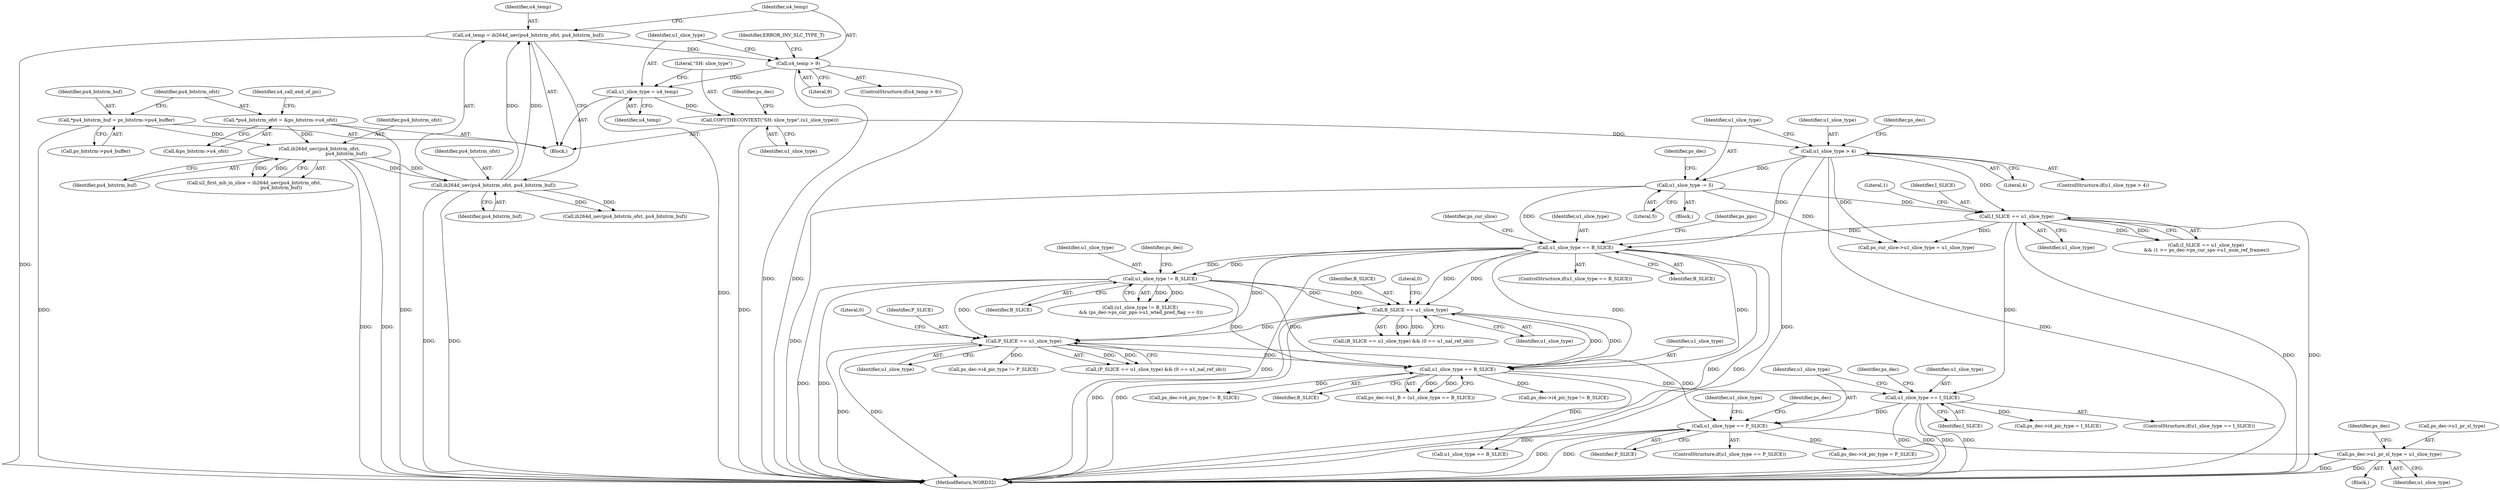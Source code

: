digraph "0_Android_494561291a503840f385fbcd11d9bc5f4dc502b8_2@pointer" {
"1002419" [label="(Call,ps_dec->u1_pr_sl_type = u1_slice_type)"];
"1002403" [label="(Call,u1_slice_type == P_SLICE)"];
"1002368" [label="(Call,u1_slice_type == I_SLICE)"];
"1002254" [label="(Call,u1_slice_type == B_SLICE)"];
"1001811" [label="(Call,P_SLICE == u1_slice_type)"];
"1001720" [label="(Call,u1_slice_type != B_SLICE)"];
"1001497" [label="(Call,u1_slice_type == B_SLICE)"];
"1000300" [label="(Call,u1_slice_type -= 5)"];
"1000296" [label="(Call,u1_slice_type > 4)"];
"1000287" [label="(Call,COPYTHECONTEXT(\"SH: slice_type\",(u1_slice_type)))"];
"1000284" [label="(Call,u1_slice_type = u4_temp)"];
"1000279" [label="(Call,u4_temp > 9)"];
"1000273" [label="(Call,u4_temp = ih264d_uev(pu4_bitstrm_ofst, pu4_bitstrm_buf))"];
"1000275" [label="(Call,ih264d_uev(pu4_bitstrm_ofst, pu4_bitstrm_buf))"];
"1000235" [label="(Call,ih264d_uev(pu4_bitstrm_ofst,\n                                     pu4_bitstrm_buf))"];
"1000207" [label="(Call,*pu4_bitstrm_ofst = &ps_bitstrm->u4_ofst)"];
"1000201" [label="(Call,*pu4_bitstrm_buf = ps_bitstrm->pu4_buffer)"];
"1000345" [label="(Call,I_SLICE == u1_slice_type)"];
"1001796" [label="(Call,B_SLICE == u1_slice_type)"];
"1001498" [label="(Identifier,u1_slice_type)"];
"1000288" [label="(Literal,\"SH: slice_type\")"];
"1002405" [label="(Identifier,P_SLICE)"];
"1001496" [label="(ControlStructure,if(u1_slice_type == B_SLICE))"];
"1002391" [label="(Call,ps_dec->i4_pic_type != P_SLICE)"];
"1000298" [label="(Literal,4)"];
"1000224" [label="(Identifier,u4_call_end_of_pic)"];
"1002370" [label="(Identifier,I_SLICE)"];
"1002368" [label="(Call,u1_slice_type == I_SLICE)"];
"1001810" [label="(Call,(P_SLICE == u1_slice_type) && (0 == u1_nal_ref_idc))"];
"1001796" [label="(Call,B_SLICE == u1_slice_type)"];
"1000285" [label="(Identifier,u1_slice_type)"];
"1002256" [label="(Identifier,B_SLICE)"];
"1000292" [label="(Identifier,ps_dec)"];
"1000284" [label="(Call,u1_slice_type = u4_temp)"];
"1002437" [label="(Call,u1_slice_type == B_SLICE)"];
"1000302" [label="(Literal,5)"];
"1000274" [label="(Identifier,u4_temp)"];
"1000299" [label="(Block,)"];
"1002438" [label="(Identifier,u1_slice_type)"];
"1002386" [label="(Call,ps_dec->i4_pic_type != B_SLICE)"];
"1000279" [label="(Call,u4_temp > 9)"];
"1001549" [label="(Identifier,ps_pps)"];
"1002406" [label="(Block,)"];
"1000283" [label="(Identifier,ERROR_INV_SLC_TYPE_T)"];
"1000164" [label="(Block,)"];
"1000201" [label="(Call,*pu4_bitstrm_buf = ps_bitstrm->pu4_buffer)"];
"1002423" [label="(Identifier,u1_slice_type)"];
"1002396" [label="(Call,ps_dec->i4_pic_type = I_SLICE)"];
"1002402" [label="(ControlStructure,if(u1_slice_type == P_SLICE))"];
"1000233" [label="(Call,u2_first_mb_in_slice = ih264d_uev(pu4_bitstrm_ofst,\n                                     pu4_bitstrm_buf))"];
"1002250" [label="(Call,ps_dec->u1_B = (u1_slice_type == B_SLICE))"];
"1002419" [label="(Call,ps_dec->u1_pr_sl_type = u1_slice_type)"];
"1001499" [label="(Identifier,B_SLICE)"];
"1002410" [label="(Identifier,ps_dec)"];
"1001795" [label="(Call,(B_SLICE == u1_slice_type) && (0 == u1_nal_ref_idc))"];
"1000346" [label="(Identifier,I_SLICE)"];
"1001811" [label="(Call,P_SLICE == u1_slice_type)"];
"1000276" [label="(Identifier,pu4_bitstrm_ofst)"];
"1000202" [label="(Identifier,pu4_bitstrm_buf)"];
"1000295" [label="(ControlStructure,if(u1_slice_type > 4))"];
"1000209" [label="(Call,&ps_bitstrm->u4_ofst)"];
"1000301" [label="(Identifier,u1_slice_type)"];
"1002367" [label="(ControlStructure,if(u1_slice_type == I_SLICE))"];
"1002427" [label="(Identifier,ps_dec)"];
"1000345" [label="(Call,I_SLICE == u1_slice_type)"];
"1001722" [label="(Identifier,B_SLICE)"];
"1001721" [label="(Identifier,u1_slice_type)"];
"1001812" [label="(Identifier,P_SLICE)"];
"1000281" [label="(Literal,9)"];
"1000278" [label="(ControlStructure,if(u4_temp > 9))"];
"1002404" [label="(Identifier,u1_slice_type)"];
"1000286" [label="(Identifier,u4_temp)"];
"1002375" [label="(Identifier,ps_dec)"];
"1002430" [label="(Call,ps_dec->i4_pic_type = P_SLICE)"];
"1001503" [label="(Identifier,ps_cur_slice)"];
"1001798" [label="(Identifier,u1_slice_type)"];
"1002369" [label="(Identifier,u1_slice_type)"];
"1002403" [label="(Call,u1_slice_type == P_SLICE)"];
"1000305" [label="(Identifier,ps_dec)"];
"1001800" [label="(Literal,0)"];
"1002255" [label="(Identifier,u1_slice_type)"];
"1000296" [label="(Call,u1_slice_type > 4)"];
"1000236" [label="(Identifier,pu4_bitstrm_ofst)"];
"1000207" [label="(Call,*pu4_bitstrm_ofst = &ps_bitstrm->u4_ofst)"];
"1000273" [label="(Call,u4_temp = ih264d_uev(pu4_bitstrm_ofst, pu4_bitstrm_buf))"];
"1001726" [label="(Identifier,ps_dec)"];
"1000297" [label="(Identifier,u1_slice_type)"];
"1000277" [label="(Identifier,pu4_bitstrm_buf)"];
"1000347" [label="(Identifier,u1_slice_type)"];
"1001797" [label="(Identifier,B_SLICE)"];
"1001813" [label="(Identifier,u1_slice_type)"];
"1002425" [label="(Call,ps_dec->i4_pic_type != B_SLICE)"];
"1000344" [label="(Call,(I_SLICE == u1_slice_type)\n && (1 >= ps_dec->ps_cur_sps->u1_num_ref_frames))"];
"1000235" [label="(Call,ih264d_uev(pu4_bitstrm_ofst,\n                                     pu4_bitstrm_buf))"];
"1000280" [label="(Identifier,u4_temp)"];
"1001719" [label="(Call,(u1_slice_type != B_SLICE)\n && (ps_dec->ps_cur_pps->u1_wted_pred_flag == 0))"];
"1001720" [label="(Call,u1_slice_type != B_SLICE)"];
"1000287" [label="(Call,COPYTHECONTEXT(\"SH: slice_type\",(u1_slice_type)))"];
"1000237" [label="(Identifier,pu4_bitstrm_buf)"];
"1000289" [label="(Identifier,u1_slice_type)"];
"1001497" [label="(Call,u1_slice_type == B_SLICE)"];
"1000349" [label="(Literal,1)"];
"1000416" [label="(Call,ih264d_uev(pu4_bitstrm_ofst, pu4_bitstrm_buf))"];
"1002544" [label="(MethodReturn,WORD32)"];
"1001815" [label="(Literal,0)"];
"1000300" [label="(Call,u1_slice_type -= 5)"];
"1001447" [label="(Call,ps_cur_slice->u1_slice_type = u1_slice_type)"];
"1000208" [label="(Identifier,pu4_bitstrm_ofst)"];
"1000275" [label="(Call,ih264d_uev(pu4_bitstrm_ofst, pu4_bitstrm_buf))"];
"1000203" [label="(Call,ps_bitstrm->pu4_buffer)"];
"1000314" [label="(Identifier,ps_dec)"];
"1002254" [label="(Call,u1_slice_type == B_SLICE)"];
"1002420" [label="(Call,ps_dec->u1_pr_sl_type)"];
"1002419" -> "1002406"  [label="AST: "];
"1002419" -> "1002423"  [label="CFG: "];
"1002420" -> "1002419"  [label="AST: "];
"1002423" -> "1002419"  [label="AST: "];
"1002427" -> "1002419"  [label="CFG: "];
"1002419" -> "1002544"  [label="DDG: "];
"1002419" -> "1002544"  [label="DDG: "];
"1002403" -> "1002419"  [label="DDG: "];
"1002403" -> "1002402"  [label="AST: "];
"1002403" -> "1002405"  [label="CFG: "];
"1002404" -> "1002403"  [label="AST: "];
"1002405" -> "1002403"  [label="AST: "];
"1002410" -> "1002403"  [label="CFG: "];
"1002438" -> "1002403"  [label="CFG: "];
"1002403" -> "1002544"  [label="DDG: "];
"1002403" -> "1002544"  [label="DDG: "];
"1002368" -> "1002403"  [label="DDG: "];
"1001811" -> "1002403"  [label="DDG: "];
"1002403" -> "1002430"  [label="DDG: "];
"1002403" -> "1002437"  [label="DDG: "];
"1002368" -> "1002367"  [label="AST: "];
"1002368" -> "1002370"  [label="CFG: "];
"1002369" -> "1002368"  [label="AST: "];
"1002370" -> "1002368"  [label="AST: "];
"1002375" -> "1002368"  [label="CFG: "];
"1002404" -> "1002368"  [label="CFG: "];
"1002368" -> "1002544"  [label="DDG: "];
"1002368" -> "1002544"  [label="DDG: "];
"1002368" -> "1002544"  [label="DDG: "];
"1002254" -> "1002368"  [label="DDG: "];
"1000345" -> "1002368"  [label="DDG: "];
"1002368" -> "1002396"  [label="DDG: "];
"1002254" -> "1002250"  [label="AST: "];
"1002254" -> "1002256"  [label="CFG: "];
"1002255" -> "1002254"  [label="AST: "];
"1002256" -> "1002254"  [label="AST: "];
"1002250" -> "1002254"  [label="CFG: "];
"1002254" -> "1002250"  [label="DDG: "];
"1002254" -> "1002250"  [label="DDG: "];
"1001811" -> "1002254"  [label="DDG: "];
"1001720" -> "1002254"  [label="DDG: "];
"1001720" -> "1002254"  [label="DDG: "];
"1001796" -> "1002254"  [label="DDG: "];
"1001796" -> "1002254"  [label="DDG: "];
"1001497" -> "1002254"  [label="DDG: "];
"1001497" -> "1002254"  [label="DDG: "];
"1002254" -> "1002386"  [label="DDG: "];
"1002254" -> "1002425"  [label="DDG: "];
"1002254" -> "1002437"  [label="DDG: "];
"1001811" -> "1001810"  [label="AST: "];
"1001811" -> "1001813"  [label="CFG: "];
"1001812" -> "1001811"  [label="AST: "];
"1001813" -> "1001811"  [label="AST: "];
"1001815" -> "1001811"  [label="CFG: "];
"1001810" -> "1001811"  [label="CFG: "];
"1001811" -> "1002544"  [label="DDG: "];
"1001811" -> "1002544"  [label="DDG: "];
"1001811" -> "1001810"  [label="DDG: "];
"1001811" -> "1001810"  [label="DDG: "];
"1001720" -> "1001811"  [label="DDG: "];
"1001796" -> "1001811"  [label="DDG: "];
"1001497" -> "1001811"  [label="DDG: "];
"1001811" -> "1002391"  [label="DDG: "];
"1001720" -> "1001719"  [label="AST: "];
"1001720" -> "1001722"  [label="CFG: "];
"1001721" -> "1001720"  [label="AST: "];
"1001722" -> "1001720"  [label="AST: "];
"1001726" -> "1001720"  [label="CFG: "];
"1001719" -> "1001720"  [label="CFG: "];
"1001720" -> "1002544"  [label="DDG: "];
"1001720" -> "1002544"  [label="DDG: "];
"1001720" -> "1001719"  [label="DDG: "];
"1001720" -> "1001719"  [label="DDG: "];
"1001497" -> "1001720"  [label="DDG: "];
"1001497" -> "1001720"  [label="DDG: "];
"1001720" -> "1001796"  [label="DDG: "];
"1001720" -> "1001796"  [label="DDG: "];
"1001497" -> "1001496"  [label="AST: "];
"1001497" -> "1001499"  [label="CFG: "];
"1001498" -> "1001497"  [label="AST: "];
"1001499" -> "1001497"  [label="AST: "];
"1001503" -> "1001497"  [label="CFG: "];
"1001549" -> "1001497"  [label="CFG: "];
"1001497" -> "1002544"  [label="DDG: "];
"1001497" -> "1002544"  [label="DDG: "];
"1001497" -> "1002544"  [label="DDG: "];
"1000300" -> "1001497"  [label="DDG: "];
"1000345" -> "1001497"  [label="DDG: "];
"1000296" -> "1001497"  [label="DDG: "];
"1001497" -> "1001796"  [label="DDG: "];
"1001497" -> "1001796"  [label="DDG: "];
"1000300" -> "1000299"  [label="AST: "];
"1000300" -> "1000302"  [label="CFG: "];
"1000301" -> "1000300"  [label="AST: "];
"1000302" -> "1000300"  [label="AST: "];
"1000305" -> "1000300"  [label="CFG: "];
"1000300" -> "1002544"  [label="DDG: "];
"1000296" -> "1000300"  [label="DDG: "];
"1000300" -> "1000345"  [label="DDG: "];
"1000300" -> "1001447"  [label="DDG: "];
"1000296" -> "1000295"  [label="AST: "];
"1000296" -> "1000298"  [label="CFG: "];
"1000297" -> "1000296"  [label="AST: "];
"1000298" -> "1000296"  [label="AST: "];
"1000301" -> "1000296"  [label="CFG: "];
"1000314" -> "1000296"  [label="CFG: "];
"1000296" -> "1002544"  [label="DDG: "];
"1000296" -> "1002544"  [label="DDG: "];
"1000287" -> "1000296"  [label="DDG: "];
"1000296" -> "1000345"  [label="DDG: "];
"1000296" -> "1001447"  [label="DDG: "];
"1000287" -> "1000164"  [label="AST: "];
"1000287" -> "1000289"  [label="CFG: "];
"1000288" -> "1000287"  [label="AST: "];
"1000289" -> "1000287"  [label="AST: "];
"1000292" -> "1000287"  [label="CFG: "];
"1000287" -> "1002544"  [label="DDG: "];
"1000284" -> "1000287"  [label="DDG: "];
"1000284" -> "1000164"  [label="AST: "];
"1000284" -> "1000286"  [label="CFG: "];
"1000285" -> "1000284"  [label="AST: "];
"1000286" -> "1000284"  [label="AST: "];
"1000288" -> "1000284"  [label="CFG: "];
"1000284" -> "1002544"  [label="DDG: "];
"1000279" -> "1000284"  [label="DDG: "];
"1000279" -> "1000278"  [label="AST: "];
"1000279" -> "1000281"  [label="CFG: "];
"1000280" -> "1000279"  [label="AST: "];
"1000281" -> "1000279"  [label="AST: "];
"1000283" -> "1000279"  [label="CFG: "];
"1000285" -> "1000279"  [label="CFG: "];
"1000279" -> "1002544"  [label="DDG: "];
"1000279" -> "1002544"  [label="DDG: "];
"1000273" -> "1000279"  [label="DDG: "];
"1000273" -> "1000164"  [label="AST: "];
"1000273" -> "1000275"  [label="CFG: "];
"1000274" -> "1000273"  [label="AST: "];
"1000275" -> "1000273"  [label="AST: "];
"1000280" -> "1000273"  [label="CFG: "];
"1000273" -> "1002544"  [label="DDG: "];
"1000275" -> "1000273"  [label="DDG: "];
"1000275" -> "1000273"  [label="DDG: "];
"1000275" -> "1000277"  [label="CFG: "];
"1000276" -> "1000275"  [label="AST: "];
"1000277" -> "1000275"  [label="AST: "];
"1000275" -> "1002544"  [label="DDG: "];
"1000275" -> "1002544"  [label="DDG: "];
"1000235" -> "1000275"  [label="DDG: "];
"1000235" -> "1000275"  [label="DDG: "];
"1000275" -> "1000416"  [label="DDG: "];
"1000275" -> "1000416"  [label="DDG: "];
"1000235" -> "1000233"  [label="AST: "];
"1000235" -> "1000237"  [label="CFG: "];
"1000236" -> "1000235"  [label="AST: "];
"1000237" -> "1000235"  [label="AST: "];
"1000233" -> "1000235"  [label="CFG: "];
"1000235" -> "1002544"  [label="DDG: "];
"1000235" -> "1002544"  [label="DDG: "];
"1000235" -> "1000233"  [label="DDG: "];
"1000235" -> "1000233"  [label="DDG: "];
"1000207" -> "1000235"  [label="DDG: "];
"1000201" -> "1000235"  [label="DDG: "];
"1000207" -> "1000164"  [label="AST: "];
"1000207" -> "1000209"  [label="CFG: "];
"1000208" -> "1000207"  [label="AST: "];
"1000209" -> "1000207"  [label="AST: "];
"1000224" -> "1000207"  [label="CFG: "];
"1000207" -> "1002544"  [label="DDG: "];
"1000201" -> "1000164"  [label="AST: "];
"1000201" -> "1000203"  [label="CFG: "];
"1000202" -> "1000201"  [label="AST: "];
"1000203" -> "1000201"  [label="AST: "];
"1000208" -> "1000201"  [label="CFG: "];
"1000201" -> "1002544"  [label="DDG: "];
"1000345" -> "1000344"  [label="AST: "];
"1000345" -> "1000347"  [label="CFG: "];
"1000346" -> "1000345"  [label="AST: "];
"1000347" -> "1000345"  [label="AST: "];
"1000349" -> "1000345"  [label="CFG: "];
"1000344" -> "1000345"  [label="CFG: "];
"1000345" -> "1002544"  [label="DDG: "];
"1000345" -> "1002544"  [label="DDG: "];
"1000345" -> "1000344"  [label="DDG: "];
"1000345" -> "1000344"  [label="DDG: "];
"1000345" -> "1001447"  [label="DDG: "];
"1001796" -> "1001795"  [label="AST: "];
"1001796" -> "1001798"  [label="CFG: "];
"1001797" -> "1001796"  [label="AST: "];
"1001798" -> "1001796"  [label="AST: "];
"1001800" -> "1001796"  [label="CFG: "];
"1001795" -> "1001796"  [label="CFG: "];
"1001796" -> "1002544"  [label="DDG: "];
"1001796" -> "1002544"  [label="DDG: "];
"1001796" -> "1001795"  [label="DDG: "];
"1001796" -> "1001795"  [label="DDG: "];
}
